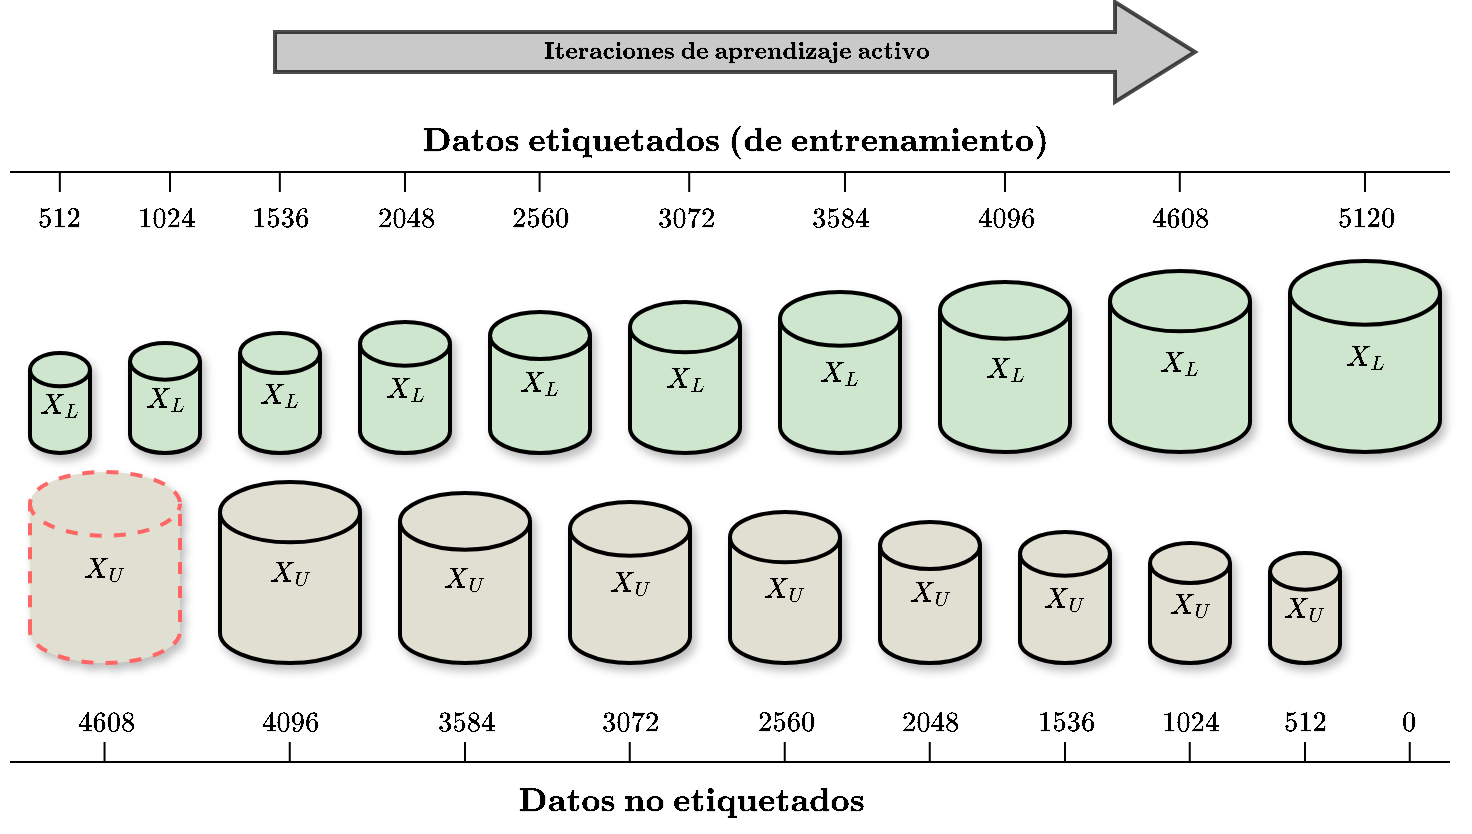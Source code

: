 <mxfile version="26.2.8">
  <diagram name="Page-1" id="IjAZ5eBLrKKukOgJFR3V">
    <mxGraphModel dx="2659" dy="1301" grid="1" gridSize="5" guides="1" tooltips="1" connect="1" arrows="1" fold="1" page="1" pageScale="1" pageWidth="595" pageHeight="842" math="1" shadow="0">
      <root>
        <mxCell id="0" />
        <mxCell id="1" parent="0" />
        <mxCell id="WzazNWXN2MnLIpAUxc-Z-1" value="$$X_L$$" style="strokeWidth=2;html=1;shape=mxgraph.flowchart.database;whiteSpace=wrap;fillColor=#CFE6CE;shadow=1;" parent="1" vertex="1">
          <mxGeometry x="-1330" y="-129.5" width="30" height="50" as="geometry" />
        </mxCell>
        <mxCell id="WzazNWXN2MnLIpAUxc-Z-4" value="$$X_L$$" style="strokeWidth=2;html=1;shape=mxgraph.flowchart.database;whiteSpace=wrap;fillColor=#CFE6CE;shadow=1;" parent="1" vertex="1">
          <mxGeometry x="-1280" y="-134.5" width="35" height="55" as="geometry" />
        </mxCell>
        <mxCell id="WzazNWXN2MnLIpAUxc-Z-5" value="$$X_L$$" style="strokeWidth=2;html=1;shape=mxgraph.flowchart.database;whiteSpace=wrap;fillColor=#CFE6CE;shadow=1;" parent="1" vertex="1">
          <mxGeometry x="-1225" y="-139.5" width="40" height="60" as="geometry" />
        </mxCell>
        <mxCell id="WzazNWXN2MnLIpAUxc-Z-6" value="$$X_L$$" style="strokeWidth=2;html=1;shape=mxgraph.flowchart.database;whiteSpace=wrap;fillColor=#CFE6CE;shadow=1;" parent="1" vertex="1">
          <mxGeometry x="-1165" y="-145" width="45" height="65.5" as="geometry" />
        </mxCell>
        <mxCell id="WzazNWXN2MnLIpAUxc-Z-7" value="$$X_L$$" style="strokeWidth=2;html=1;shape=mxgraph.flowchart.database;whiteSpace=wrap;fillColor=#CFE6CE;shadow=1;" parent="1" vertex="1">
          <mxGeometry x="-1100" y="-150" width="50" height="70.5" as="geometry" />
        </mxCell>
        <mxCell id="WzazNWXN2MnLIpAUxc-Z-8" value="$$X_L$$" style="strokeWidth=2;html=1;shape=mxgraph.flowchart.database;whiteSpace=wrap;fillColor=#CFE6CE;shadow=1;" parent="1" vertex="1">
          <mxGeometry x="-1030" y="-155" width="55" height="75.5" as="geometry" />
        </mxCell>
        <mxCell id="WzazNWXN2MnLIpAUxc-Z-9" value="$$X_L$$" style="strokeWidth=2;html=1;shape=mxgraph.flowchart.database;whiteSpace=wrap;fillColor=#CFE6CE;shadow=1;" parent="1" vertex="1">
          <mxGeometry x="-955" y="-160" width="60" height="80.5" as="geometry" />
        </mxCell>
        <mxCell id="WzazNWXN2MnLIpAUxc-Z-10" value="$$X_L$$" style="strokeWidth=2;html=1;shape=mxgraph.flowchart.database;whiteSpace=wrap;fillColor=#CFE6CE;shadow=1;" parent="1" vertex="1">
          <mxGeometry x="-875" y="-165" width="65" height="85" as="geometry" />
        </mxCell>
        <mxCell id="WzazNWXN2MnLIpAUxc-Z-11" value="$$X_L$$" style="strokeWidth=2;html=1;shape=mxgraph.flowchart.database;whiteSpace=wrap;fillColor=#CFE6CE;shadow=1;" parent="1" vertex="1">
          <mxGeometry x="-790" y="-170.5" width="70" height="90.5" as="geometry" />
        </mxCell>
        <mxCell id="WzazNWXN2MnLIpAUxc-Z-12" value="$$X_L$$" style="strokeWidth=2;html=1;shape=mxgraph.flowchart.database;whiteSpace=wrap;fillColor=#CFE6CE;shadow=1;" parent="1" vertex="1">
          <mxGeometry x="-700" y="-175.5" width="75" height="95.5" as="geometry" />
        </mxCell>
        <mxCell id="WzazNWXN2MnLIpAUxc-Z-13" value="$$X_U$$" style="strokeWidth=2;html=1;shape=mxgraph.flowchart.database;whiteSpace=wrap;fillColor=#E1DFD2;shadow=1;strokeColor=#FF6666;dashed=1;" parent="1" vertex="1">
          <mxGeometry x="-1330" y="-70" width="75" height="95.5" as="geometry" />
        </mxCell>
        <mxCell id="WzazNWXN2MnLIpAUxc-Z-14" value="$$X_U$$" style="strokeWidth=2;html=1;shape=mxgraph.flowchart.database;whiteSpace=wrap;fillColor=#E1DFD2;shadow=1;" parent="1" vertex="1">
          <mxGeometry x="-1235" y="-65" width="70" height="90.5" as="geometry" />
        </mxCell>
        <mxCell id="WzazNWXN2MnLIpAUxc-Z-15" value="$$X_U$$" style="strokeWidth=2;html=1;shape=mxgraph.flowchart.database;whiteSpace=wrap;fillColor=#E1DFD2;shadow=1;" parent="1" vertex="1">
          <mxGeometry x="-1145" y="-59.5" width="65" height="85" as="geometry" />
        </mxCell>
        <mxCell id="WzazNWXN2MnLIpAUxc-Z-16" value="$$X_U$$" style="strokeWidth=2;html=1;shape=mxgraph.flowchart.database;whiteSpace=wrap;fillColor=#E1DFD2;shadow=1;" parent="1" vertex="1">
          <mxGeometry x="-1060" y="-55" width="60" height="80.5" as="geometry" />
        </mxCell>
        <mxCell id="WzazNWXN2MnLIpAUxc-Z-17" value="$$X_U$$" style="strokeWidth=2;html=1;shape=mxgraph.flowchart.database;whiteSpace=wrap;fillColor=#E1DFD2;shadow=1;" parent="1" vertex="1">
          <mxGeometry x="-980" y="-50" width="55" height="75.5" as="geometry" />
        </mxCell>
        <mxCell id="WzazNWXN2MnLIpAUxc-Z-18" value="$$X_U$$" style="strokeWidth=2;html=1;shape=mxgraph.flowchart.database;whiteSpace=wrap;fillColor=#E1DFD2;shadow=1;" parent="1" vertex="1">
          <mxGeometry x="-905" y="-45" width="50" height="70.5" as="geometry" />
        </mxCell>
        <mxCell id="WzazNWXN2MnLIpAUxc-Z-19" value="$$X_U$$" style="strokeWidth=2;html=1;shape=mxgraph.flowchart.database;whiteSpace=wrap;fillColor=#E1DFD2;shadow=1;" parent="1" vertex="1">
          <mxGeometry x="-835" y="-40" width="45" height="65.5" as="geometry" />
        </mxCell>
        <mxCell id="WzazNWXN2MnLIpAUxc-Z-20" value="$$X_U$$" style="strokeWidth=2;html=1;shape=mxgraph.flowchart.database;whiteSpace=wrap;fillColor=#E1DFD2;shadow=1;" parent="1" vertex="1">
          <mxGeometry x="-770" y="-34.5" width="40" height="60" as="geometry" />
        </mxCell>
        <mxCell id="WzazNWXN2MnLIpAUxc-Z-21" value="$$X_U$$" style="strokeWidth=2;html=1;shape=mxgraph.flowchart.database;whiteSpace=wrap;fillColor=#E1DFD2;shadow=1;" parent="1" vertex="1">
          <mxGeometry x="-710" y="-29.5" width="35" height="55" as="geometry" />
        </mxCell>
        <mxCell id="WzazNWXN2MnLIpAUxc-Z-23" value="&lt;div style=&quot;line-height: 120%;&quot;&gt;&lt;div style=&quot;line-height: 120%;&quot;&gt;&lt;font style=&quot;line-height: 120%; font-size: 10px;&quot;&gt;$$\textbf{Iteraciones de aprendizaje activo}$$&lt;/font&gt;&lt;/div&gt;&lt;/div&gt;" style="html=1;shadow=0;align=center;verticalAlign=middle;shape=mxgraph.arrows2.arrow;dy=0.6;dx=40;notch=0;fillColor=#B3B3B3;strokeWidth=2;perimeterSpacing=2;opacity=70;" parent="1" vertex="1">
          <mxGeometry x="-1207.5" y="-305" width="460" height="50" as="geometry" />
        </mxCell>
        <mxCell id="WzazNWXN2MnLIpAUxc-Z-27" value="$$4608$$" style="text;html=1;align=center;verticalAlign=middle;whiteSpace=wrap;rounded=0;" parent="1" vertex="1">
          <mxGeometry x="-1322.5" y="40" width="60" height="30" as="geometry" />
        </mxCell>
        <mxCell id="WzazNWXN2MnLIpAUxc-Z-28" value="$$4096$$" style="text;html=1;align=center;verticalAlign=middle;whiteSpace=wrap;rounded=0;" parent="1" vertex="1">
          <mxGeometry x="-1230" y="40" width="60" height="30" as="geometry" />
        </mxCell>
        <mxCell id="WzazNWXN2MnLIpAUxc-Z-29" value="$$3584$$" style="text;html=1;align=center;verticalAlign=middle;whiteSpace=wrap;rounded=0;" parent="1" vertex="1">
          <mxGeometry x="-1142.5" y="40" width="60" height="30" as="geometry" />
        </mxCell>
        <mxCell id="WzazNWXN2MnLIpAUxc-Z-30" value="$$3072$$" style="text;html=1;align=center;verticalAlign=middle;whiteSpace=wrap;rounded=0;" parent="1" vertex="1">
          <mxGeometry x="-1060" y="40" width="60" height="30" as="geometry" />
        </mxCell>
        <mxCell id="WzazNWXN2MnLIpAUxc-Z-31" value="$$2560$$" style="text;html=1;align=center;verticalAlign=middle;whiteSpace=wrap;rounded=0;" parent="1" vertex="1">
          <mxGeometry x="-982.5" y="40" width="60" height="30" as="geometry" />
        </mxCell>
        <mxCell id="WzazNWXN2MnLIpAUxc-Z-32" value="$$2048$$" style="text;html=1;align=center;verticalAlign=middle;whiteSpace=wrap;rounded=0;" parent="1" vertex="1">
          <mxGeometry x="-910" y="40" width="60" height="30" as="geometry" />
        </mxCell>
        <mxCell id="WzazNWXN2MnLIpAUxc-Z-33" value="$$1536$$" style="text;html=1;align=center;verticalAlign=middle;whiteSpace=wrap;rounded=0;" parent="1" vertex="1">
          <mxGeometry x="-842.5" y="40" width="60" height="30" as="geometry" />
        </mxCell>
        <mxCell id="WzazNWXN2MnLIpAUxc-Z-34" value="$$1024$$" style="text;html=1;align=center;verticalAlign=middle;whiteSpace=wrap;rounded=0;" parent="1" vertex="1">
          <mxGeometry x="-780" y="40" width="60" height="30" as="geometry" />
        </mxCell>
        <mxCell id="WzazNWXN2MnLIpAUxc-Z-35" value="$$512$$" style="text;html=1;align=center;verticalAlign=middle;whiteSpace=wrap;rounded=0;" parent="1" vertex="1">
          <mxGeometry x="-722.5" y="40" width="60" height="30" as="geometry" />
        </mxCell>
        <mxCell id="WzazNWXN2MnLIpAUxc-Z-36" value="$$0$$" style="text;html=1;align=center;verticalAlign=middle;whiteSpace=wrap;rounded=0;" parent="1" vertex="1">
          <mxGeometry x="-670" y="40" width="60" height="30" as="geometry" />
        </mxCell>
        <mxCell id="WzazNWXN2MnLIpAUxc-Z-37" value="$$512$$" style="text;html=1;align=center;verticalAlign=middle;whiteSpace=wrap;rounded=0;" parent="1" vertex="1">
          <mxGeometry x="-1345" y="-212" width="60" height="30" as="geometry" />
        </mxCell>
        <mxCell id="WzazNWXN2MnLIpAUxc-Z-38" value="$$1024$$" style="text;html=1;align=center;verticalAlign=middle;whiteSpace=wrap;rounded=0;" parent="1" vertex="1">
          <mxGeometry x="-1292.5" y="-212" width="60" height="30" as="geometry" />
        </mxCell>
        <mxCell id="WzazNWXN2MnLIpAUxc-Z-39" value="$$1536$$" style="text;html=1;align=center;verticalAlign=middle;whiteSpace=wrap;rounded=0;" parent="1" vertex="1">
          <mxGeometry x="-1235" y="-212" width="60" height="30" as="geometry" />
        </mxCell>
        <mxCell id="WzazNWXN2MnLIpAUxc-Z-40" value="$$2048$$" style="text;html=1;align=center;verticalAlign=middle;whiteSpace=wrap;rounded=0;" parent="1" vertex="1">
          <mxGeometry x="-1172.5" y="-212" width="60" height="30" as="geometry" />
        </mxCell>
        <mxCell id="WzazNWXN2MnLIpAUxc-Z-41" value="$$2560$$" style="text;html=1;align=center;verticalAlign=middle;whiteSpace=wrap;rounded=0;" parent="1" vertex="1">
          <mxGeometry x="-1105" y="-212" width="60" height="30" as="geometry" />
        </mxCell>
        <mxCell id="WzazNWXN2MnLIpAUxc-Z-42" value="$$3072$$" style="text;html=1;align=center;verticalAlign=middle;whiteSpace=wrap;rounded=0;" parent="1" vertex="1">
          <mxGeometry x="-1032.5" y="-212" width="60" height="30" as="geometry" />
        </mxCell>
        <mxCell id="WzazNWXN2MnLIpAUxc-Z-43" value="$$3584$$" style="text;html=1;align=center;verticalAlign=middle;whiteSpace=wrap;rounded=0;" parent="1" vertex="1">
          <mxGeometry x="-955" y="-212" width="60" height="30" as="geometry" />
        </mxCell>
        <mxCell id="WzazNWXN2MnLIpAUxc-Z-44" value="$$4096$$" style="text;html=1;align=center;verticalAlign=middle;whiteSpace=wrap;rounded=0;" parent="1" vertex="1">
          <mxGeometry x="-872.5" y="-212" width="60" height="30" as="geometry" />
        </mxCell>
        <mxCell id="WzazNWXN2MnLIpAUxc-Z-45" value="$$4608$$" style="text;html=1;align=center;verticalAlign=middle;whiteSpace=wrap;rounded=0;" parent="1" vertex="1">
          <mxGeometry x="-785" y="-212" width="60" height="30" as="geometry" />
        </mxCell>
        <mxCell id="WzazNWXN2MnLIpAUxc-Z-46" value="$$5120$$" style="text;html=1;align=center;verticalAlign=middle;whiteSpace=wrap;rounded=0;" parent="1" vertex="1">
          <mxGeometry x="-692.5" y="-212" width="60" height="30" as="geometry" />
        </mxCell>
        <mxCell id="WzazNWXN2MnLIpAUxc-Z-47" value="" style="endArrow=none;html=1;rounded=0;" parent="1" edge="1">
          <mxGeometry width="50" height="50" relative="1" as="geometry">
            <mxPoint x="-1340" y="-220" as="sourcePoint" />
            <mxPoint x="-620" y="-220" as="targetPoint" />
          </mxGeometry>
        </mxCell>
        <mxCell id="WzazNWXN2MnLIpAUxc-Z-48" value="" style="endArrow=none;html=1;rounded=0;" parent="1" edge="1">
          <mxGeometry width="50" height="50" relative="1" as="geometry">
            <mxPoint x="-1315.08" y="-210" as="sourcePoint" />
            <mxPoint x="-1315.08" y="-220" as="targetPoint" />
          </mxGeometry>
        </mxCell>
        <mxCell id="WzazNWXN2MnLIpAUxc-Z-49" value="" style="endArrow=none;html=1;rounded=0;" parent="1" edge="1">
          <mxGeometry width="50" height="50" relative="1" as="geometry">
            <mxPoint x="-1260" y="-210" as="sourcePoint" />
            <mxPoint x="-1260" y="-220" as="targetPoint" />
          </mxGeometry>
        </mxCell>
        <mxCell id="WzazNWXN2MnLIpAUxc-Z-50" value="" style="endArrow=none;html=1;rounded=0;" parent="1" edge="1">
          <mxGeometry width="50" height="50" relative="1" as="geometry">
            <mxPoint x="-1205.08" y="-210" as="sourcePoint" />
            <mxPoint x="-1205.08" y="-220" as="targetPoint" />
          </mxGeometry>
        </mxCell>
        <mxCell id="WzazNWXN2MnLIpAUxc-Z-52" value="" style="endArrow=none;html=1;rounded=0;" parent="1" edge="1">
          <mxGeometry width="50" height="50" relative="1" as="geometry">
            <mxPoint x="-1075.2" y="-210" as="sourcePoint" />
            <mxPoint x="-1075.2" y="-220" as="targetPoint" />
          </mxGeometry>
        </mxCell>
        <mxCell id="WzazNWXN2MnLIpAUxc-Z-53" value="" style="endArrow=none;html=1;rounded=0;" parent="1" edge="1">
          <mxGeometry width="50" height="50" relative="1" as="geometry">
            <mxPoint x="-1000.4" y="-210" as="sourcePoint" />
            <mxPoint x="-1000.4" y="-220" as="targetPoint" />
          </mxGeometry>
        </mxCell>
        <mxCell id="WzazNWXN2MnLIpAUxc-Z-54" value="" style="endArrow=none;html=1;rounded=0;" parent="1" edge="1">
          <mxGeometry width="50" height="50" relative="1" as="geometry">
            <mxPoint x="-922.5" y="-210" as="sourcePoint" />
            <mxPoint x="-922.5" y="-220" as="targetPoint" />
          </mxGeometry>
        </mxCell>
        <mxCell id="WzazNWXN2MnLIpAUxc-Z-55" value="" style="endArrow=none;html=1;rounded=0;" parent="1" edge="1">
          <mxGeometry width="50" height="50" relative="1" as="geometry">
            <mxPoint x="-842.5" y="-210" as="sourcePoint" />
            <mxPoint x="-842.5" y="-220" as="targetPoint" />
          </mxGeometry>
        </mxCell>
        <mxCell id="WzazNWXN2MnLIpAUxc-Z-56" value="" style="endArrow=none;html=1;rounded=0;" parent="1" edge="1">
          <mxGeometry width="50" height="50" relative="1" as="geometry">
            <mxPoint x="-755.1" y="-210" as="sourcePoint" />
            <mxPoint x="-755.1" y="-220" as="targetPoint" />
          </mxGeometry>
        </mxCell>
        <mxCell id="WzazNWXN2MnLIpAUxc-Z-57" value="" style="endArrow=none;html=1;rounded=0;" parent="1" edge="1">
          <mxGeometry width="50" height="50" relative="1" as="geometry">
            <mxPoint x="-662.5" y="-210" as="sourcePoint" />
            <mxPoint x="-662.5" y="-220" as="targetPoint" />
          </mxGeometry>
        </mxCell>
        <mxCell id="WzazNWXN2MnLIpAUxc-Z-58" value="" style="endArrow=none;html=1;rounded=0;" parent="1" edge="1">
          <mxGeometry width="50" height="50" relative="1" as="geometry">
            <mxPoint x="-1340" y="75" as="sourcePoint" />
            <mxPoint x="-620" y="75" as="targetPoint" />
          </mxGeometry>
        </mxCell>
        <mxCell id="WzazNWXN2MnLIpAUxc-Z-59" value="" style="endArrow=none;html=1;rounded=0;" parent="1" edge="1">
          <mxGeometry width="50" height="50" relative="1" as="geometry">
            <mxPoint x="-1292.73" y="75" as="sourcePoint" />
            <mxPoint x="-1292.73" y="65" as="targetPoint" />
          </mxGeometry>
        </mxCell>
        <mxCell id="WzazNWXN2MnLIpAUxc-Z-60" value="" style="endArrow=none;html=1;rounded=0;" parent="1" edge="1">
          <mxGeometry width="50" height="50" relative="1" as="geometry">
            <mxPoint x="-1200.12" y="75" as="sourcePoint" />
            <mxPoint x="-1200.12" y="65" as="targetPoint" />
          </mxGeometry>
        </mxCell>
        <mxCell id="WzazNWXN2MnLIpAUxc-Z-61" value="" style="endArrow=none;html=1;rounded=0;" parent="1" edge="1">
          <mxGeometry width="50" height="50" relative="1" as="geometry">
            <mxPoint x="-1112.5" y="75" as="sourcePoint" />
            <mxPoint x="-1112.5" y="65" as="targetPoint" />
          </mxGeometry>
        </mxCell>
        <mxCell id="WzazNWXN2MnLIpAUxc-Z-62" value="" style="endArrow=none;html=1;rounded=0;" parent="1" edge="1">
          <mxGeometry width="50" height="50" relative="1" as="geometry">
            <mxPoint x="-1030.12" y="75" as="sourcePoint" />
            <mxPoint x="-1030.12" y="65" as="targetPoint" />
          </mxGeometry>
        </mxCell>
        <mxCell id="WzazNWXN2MnLIpAUxc-Z-63" value="" style="endArrow=none;html=1;rounded=0;" parent="1" edge="1">
          <mxGeometry width="50" height="50" relative="1" as="geometry">
            <mxPoint x="-952.62" y="75" as="sourcePoint" />
            <mxPoint x="-952.62" y="65" as="targetPoint" />
          </mxGeometry>
        </mxCell>
        <mxCell id="WzazNWXN2MnLIpAUxc-Z-64" value="" style="endArrow=none;html=1;rounded=0;" parent="1" edge="1">
          <mxGeometry width="50" height="50" relative="1" as="geometry">
            <mxPoint x="-880.12" y="75" as="sourcePoint" />
            <mxPoint x="-880.12" y="65" as="targetPoint" />
          </mxGeometry>
        </mxCell>
        <mxCell id="WzazNWXN2MnLIpAUxc-Z-65" value="" style="endArrow=none;html=1;rounded=0;" parent="1" edge="1">
          <mxGeometry width="50" height="50" relative="1" as="geometry">
            <mxPoint x="-812.5" y="75" as="sourcePoint" />
            <mxPoint x="-812.5" y="65" as="targetPoint" />
          </mxGeometry>
        </mxCell>
        <mxCell id="WzazNWXN2MnLIpAUxc-Z-66" value="" style="endArrow=none;html=1;rounded=0;" parent="1" edge="1">
          <mxGeometry width="50" height="50" relative="1" as="geometry">
            <mxPoint x="-750.12" y="75" as="sourcePoint" />
            <mxPoint x="-750.12" y="65" as="targetPoint" />
          </mxGeometry>
        </mxCell>
        <mxCell id="WzazNWXN2MnLIpAUxc-Z-67" value="" style="endArrow=none;html=1;rounded=0;" parent="1" edge="1">
          <mxGeometry width="50" height="50" relative="1" as="geometry">
            <mxPoint x="-692.5" y="75" as="sourcePoint" />
            <mxPoint x="-692.5" y="65" as="targetPoint" />
          </mxGeometry>
        </mxCell>
        <mxCell id="WzazNWXN2MnLIpAUxc-Z-68" value="" style="endArrow=none;html=1;rounded=0;" parent="1" edge="1">
          <mxGeometry width="50" height="50" relative="1" as="geometry">
            <mxPoint x="-640.12" y="75" as="sourcePoint" />
            <mxPoint x="-640.12" y="65" as="targetPoint" />
          </mxGeometry>
        </mxCell>
        <mxCell id="WzazNWXN2MnLIpAUxc-Z-69" value="&lt;font style=&quot;font-size: 14px;&quot;&gt;$$\textbf{Datos etiquetados (de entrenamiento)}$$&lt;/font&gt;" style="text;html=1;align=center;verticalAlign=middle;whiteSpace=wrap;rounded=0;" parent="1" vertex="1">
          <mxGeometry x="-1150" y="-250" width="345" height="30" as="geometry" />
        </mxCell>
        <mxCell id="WzazNWXN2MnLIpAUxc-Z-70" value="&lt;font style=&quot;font-size: 14px;&quot;&gt;$$\textbf{Datos no etiquetados}$$&lt;/font&gt;" style="text;html=1;align=center;verticalAlign=middle;whiteSpace=wrap;rounded=0;" parent="1" vertex="1">
          <mxGeometry x="-1172.5" y="80" width="345" height="30" as="geometry" />
        </mxCell>
        <mxCell id="NJL1zZ_EO74Tdz4Ou1hY-1" value="" style="endArrow=none;html=1;rounded=0;" parent="1" edge="1">
          <mxGeometry width="50" height="50" relative="1" as="geometry">
            <mxPoint x="-1142.5" y="-210" as="sourcePoint" />
            <mxPoint x="-1142.5" y="-220" as="targetPoint" />
          </mxGeometry>
        </mxCell>
      </root>
    </mxGraphModel>
  </diagram>
</mxfile>
